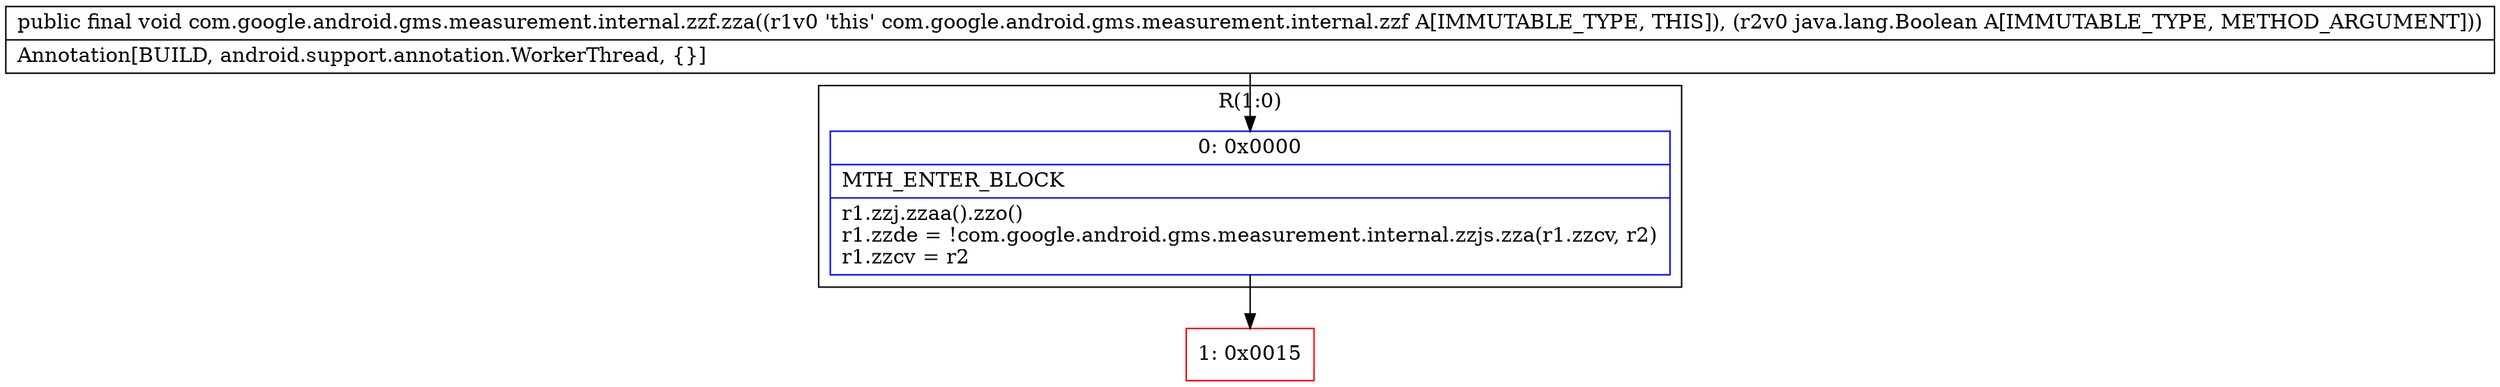 digraph "CFG forcom.google.android.gms.measurement.internal.zzf.zza(Ljava\/lang\/Boolean;)V" {
subgraph cluster_Region_263159262 {
label = "R(1:0)";
node [shape=record,color=blue];
Node_0 [shape=record,label="{0\:\ 0x0000|MTH_ENTER_BLOCK\l|r1.zzj.zzaa().zzo()\lr1.zzde = !com.google.android.gms.measurement.internal.zzjs.zza(r1.zzcv, r2)\lr1.zzcv = r2\l}"];
}
Node_1 [shape=record,color=red,label="{1\:\ 0x0015}"];
MethodNode[shape=record,label="{public final void com.google.android.gms.measurement.internal.zzf.zza((r1v0 'this' com.google.android.gms.measurement.internal.zzf A[IMMUTABLE_TYPE, THIS]), (r2v0 java.lang.Boolean A[IMMUTABLE_TYPE, METHOD_ARGUMENT]))  | Annotation[BUILD, android.support.annotation.WorkerThread, \{\}]\l}"];
MethodNode -> Node_0;
Node_0 -> Node_1;
}

